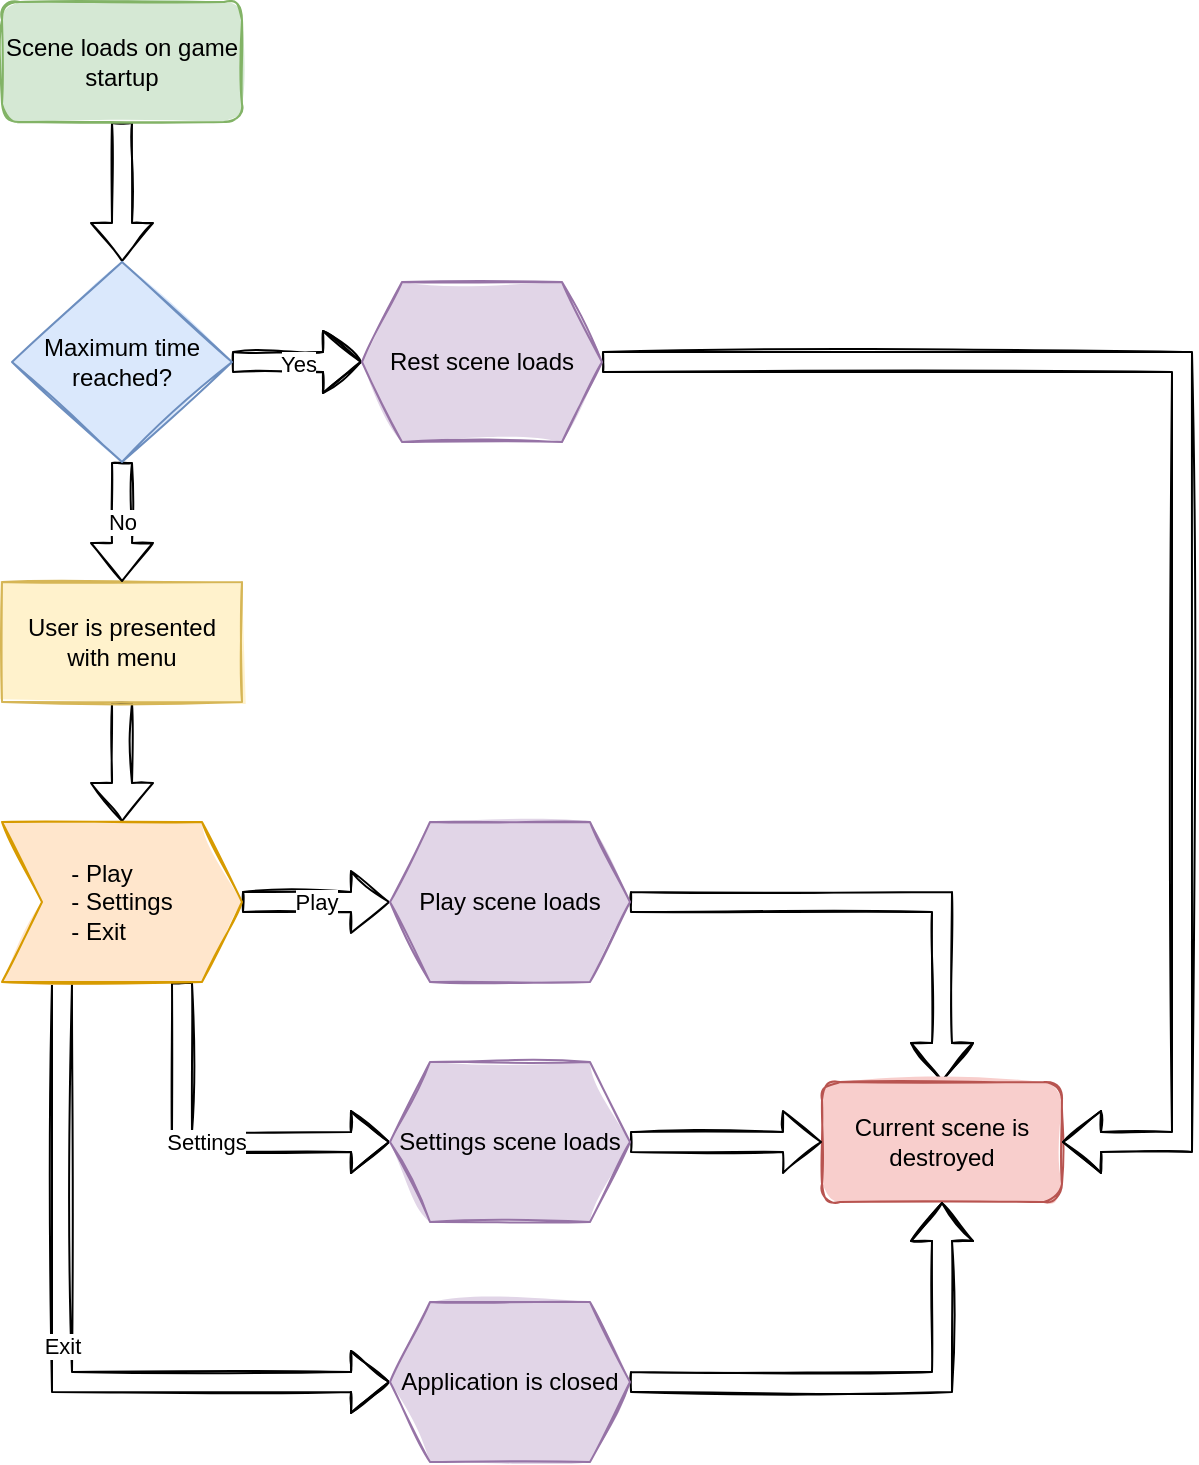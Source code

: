 <mxfile version="15.9.6" type="github">
  <diagram id="o_-JVSorGUq8rQS-DgG7" name="Page-1">
    <mxGraphModel dx="870" dy="626" grid="1" gridSize="10" guides="1" tooltips="1" connect="1" arrows="1" fold="1" page="1" pageScale="1" pageWidth="827" pageHeight="1169" math="0" shadow="0">
      <root>
        <mxCell id="0" />
        <mxCell id="1" parent="0" />
        <mxCell id="QEYlbFbl1b5BMHYswca5-19" style="edgeStyle=orthogonalEdgeStyle;shape=flexArrow;rounded=0;sketch=1;orthogonalLoop=1;jettySize=auto;html=1;exitX=0.5;exitY=1;exitDx=0;exitDy=0;entryX=0.5;entryY=0;entryDx=0;entryDy=0;" edge="1" parent="1" source="ipaL6n43P8oaSK_bz6wS-1" target="QEYlbFbl1b5BMHYswca5-18">
          <mxGeometry relative="1" as="geometry" />
        </mxCell>
        <mxCell id="ipaL6n43P8oaSK_bz6wS-1" value="Scene loads on game startup" style="rounded=1;whiteSpace=wrap;html=1;fillColor=#d5e8d4;strokeColor=#82b366;sketch=1;fillStyle=solid;" parent="1" vertex="1">
          <mxGeometry x="100" y="40" width="120" height="60" as="geometry" />
        </mxCell>
        <mxCell id="ipaL6n43P8oaSK_bz6wS-9" value="" style="edgeStyle=orthogonalEdgeStyle;shape=flexArrow;rounded=0;sketch=1;orthogonalLoop=1;jettySize=auto;html=1;strokeColor=default;entryX=0.5;entryY=0;entryDx=0;entryDy=0;" parent="1" source="ipaL6n43P8oaSK_bz6wS-6" target="QEYlbFbl1b5BMHYswca5-6" edge="1">
          <mxGeometry relative="1" as="geometry">
            <mxPoint x="160" y="450" as="targetPoint" />
          </mxGeometry>
        </mxCell>
        <mxCell id="ipaL6n43P8oaSK_bz6wS-6" value="User is presented with menu" style="rounded=0;whiteSpace=wrap;html=1;sketch=1;fillStyle=solid;fillColor=#fff2cc;strokeColor=#d6b656;" parent="1" vertex="1">
          <mxGeometry x="100" y="330" width="120" height="60" as="geometry" />
        </mxCell>
        <mxCell id="QEYlbFbl1b5BMHYswca5-8" value="Play" style="edgeStyle=orthogonalEdgeStyle;rounded=0;orthogonalLoop=1;jettySize=auto;html=1;exitX=1;exitY=0.5;exitDx=0;exitDy=0;entryX=0;entryY=0.5;entryDx=0;entryDy=0;shape=flexArrow;sketch=1;" edge="1" parent="1" source="QEYlbFbl1b5BMHYswca5-6" target="QEYlbFbl1b5BMHYswca5-7">
          <mxGeometry relative="1" as="geometry" />
        </mxCell>
        <mxCell id="QEYlbFbl1b5BMHYswca5-11" value="Settings" style="edgeStyle=orthogonalEdgeStyle;shape=flexArrow;rounded=0;sketch=1;orthogonalLoop=1;jettySize=auto;html=1;exitX=0.75;exitY=1;exitDx=0;exitDy=0;entryX=0;entryY=0.5;entryDx=0;entryDy=0;" edge="1" parent="1" source="QEYlbFbl1b5BMHYswca5-6" target="QEYlbFbl1b5BMHYswca5-12">
          <mxGeometry relative="1" as="geometry">
            <mxPoint x="260" y="650" as="targetPoint" />
          </mxGeometry>
        </mxCell>
        <mxCell id="QEYlbFbl1b5BMHYswca5-14" value="Exit" style="edgeStyle=orthogonalEdgeStyle;shape=flexArrow;rounded=0;sketch=1;orthogonalLoop=1;jettySize=auto;html=1;exitX=0.25;exitY=1;exitDx=0;exitDy=0;entryX=0;entryY=0.5;entryDx=0;entryDy=0;" edge="1" parent="1" source="QEYlbFbl1b5BMHYswca5-6" target="QEYlbFbl1b5BMHYswca5-15">
          <mxGeometry relative="1" as="geometry">
            <mxPoint x="190" y="710" as="targetPoint" />
          </mxGeometry>
        </mxCell>
        <mxCell id="QEYlbFbl1b5BMHYswca5-6" value="&lt;div style=&quot;text-align: left&quot;&gt;&lt;span&gt;- Play&lt;/span&gt;&lt;br&gt;&lt;span&gt;- Settings&lt;/span&gt;&lt;br&gt;&lt;span&gt;- Exit&lt;/span&gt;&lt;br&gt;&lt;/div&gt;" style="shape=step;perimeter=stepPerimeter;whiteSpace=wrap;html=1;fixedSize=1;sketch=1;fillStyle=solid;fillColor=#ffe6cc;strokeColor=#d79b00;" vertex="1" parent="1">
          <mxGeometry x="100" y="450" width="120" height="80" as="geometry" />
        </mxCell>
        <mxCell id="QEYlbFbl1b5BMHYswca5-10" style="edgeStyle=orthogonalEdgeStyle;shape=flexArrow;rounded=0;sketch=1;orthogonalLoop=1;jettySize=auto;html=1;exitX=1;exitY=0.5;exitDx=0;exitDy=0;entryX=0.5;entryY=0;entryDx=0;entryDy=0;" edge="1" parent="1" source="QEYlbFbl1b5BMHYswca5-7" target="QEYlbFbl1b5BMHYswca5-9">
          <mxGeometry relative="1" as="geometry" />
        </mxCell>
        <mxCell id="QEYlbFbl1b5BMHYswca5-7" value="Play scene loads" style="shape=hexagon;perimeter=hexagonPerimeter2;whiteSpace=wrap;html=1;fixedSize=1;sketch=1;fillStyle=solid;fillColor=#e1d5e7;strokeColor=#9673a6;" vertex="1" parent="1">
          <mxGeometry x="294" y="450" width="120" height="80" as="geometry" />
        </mxCell>
        <mxCell id="QEYlbFbl1b5BMHYswca5-9" value="Current scene is destroyed" style="rounded=1;whiteSpace=wrap;html=1;fillColor=#f8cecc;strokeColor=#b85450;sketch=1;fillStyle=solid;" vertex="1" parent="1">
          <mxGeometry x="510" y="580" width="120" height="60" as="geometry" />
        </mxCell>
        <mxCell id="QEYlbFbl1b5BMHYswca5-13" style="edgeStyle=orthogonalEdgeStyle;shape=flexArrow;rounded=0;sketch=1;orthogonalLoop=1;jettySize=auto;html=1;exitX=1;exitY=0.5;exitDx=0;exitDy=0;entryX=0;entryY=0.5;entryDx=0;entryDy=0;" edge="1" parent="1" source="QEYlbFbl1b5BMHYswca5-12" target="QEYlbFbl1b5BMHYswca5-9">
          <mxGeometry relative="1" as="geometry" />
        </mxCell>
        <mxCell id="QEYlbFbl1b5BMHYswca5-12" value="Settings scene loads" style="shape=hexagon;perimeter=hexagonPerimeter2;whiteSpace=wrap;html=1;fixedSize=1;sketch=1;fillStyle=solid;fillColor=#e1d5e7;strokeColor=#9673a6;" vertex="1" parent="1">
          <mxGeometry x="294" y="570" width="120" height="80" as="geometry" />
        </mxCell>
        <mxCell id="QEYlbFbl1b5BMHYswca5-17" style="edgeStyle=orthogonalEdgeStyle;shape=flexArrow;rounded=0;sketch=1;orthogonalLoop=1;jettySize=auto;html=1;exitX=1;exitY=0.5;exitDx=0;exitDy=0;entryX=0.5;entryY=1;entryDx=0;entryDy=0;" edge="1" parent="1" source="QEYlbFbl1b5BMHYswca5-15" target="QEYlbFbl1b5BMHYswca5-9">
          <mxGeometry relative="1" as="geometry" />
        </mxCell>
        <mxCell id="QEYlbFbl1b5BMHYswca5-15" value="Application is closed" style="shape=hexagon;perimeter=hexagonPerimeter2;whiteSpace=wrap;html=1;fixedSize=1;sketch=1;fillStyle=solid;fillColor=#e1d5e7;strokeColor=#9673a6;" vertex="1" parent="1">
          <mxGeometry x="294" y="690" width="120" height="80" as="geometry" />
        </mxCell>
        <mxCell id="QEYlbFbl1b5BMHYswca5-20" value="No" style="edgeStyle=orthogonalEdgeStyle;shape=flexArrow;rounded=0;sketch=1;orthogonalLoop=1;jettySize=auto;html=1;exitX=0.5;exitY=1;exitDx=0;exitDy=0;entryX=0.5;entryY=0;entryDx=0;entryDy=0;" edge="1" parent="1" source="QEYlbFbl1b5BMHYswca5-18" target="ipaL6n43P8oaSK_bz6wS-6">
          <mxGeometry relative="1" as="geometry" />
        </mxCell>
        <mxCell id="QEYlbFbl1b5BMHYswca5-21" value="Yes" style="edgeStyle=orthogonalEdgeStyle;shape=flexArrow;rounded=0;sketch=1;orthogonalLoop=1;jettySize=auto;html=1;exitX=1;exitY=0.5;exitDx=0;exitDy=0;" edge="1" parent="1" source="QEYlbFbl1b5BMHYswca5-18">
          <mxGeometry relative="1" as="geometry">
            <mxPoint x="280" y="220" as="targetPoint" />
          </mxGeometry>
        </mxCell>
        <mxCell id="QEYlbFbl1b5BMHYswca5-18" value="Maximum time reached?" style="rhombus;whiteSpace=wrap;html=1;fillColor=#dae8fc;strokeColor=#6c8ebf;rounded=0;sketch=1;fillStyle=solid;" vertex="1" parent="1">
          <mxGeometry x="105" y="170" width="110" height="100" as="geometry" />
        </mxCell>
        <mxCell id="QEYlbFbl1b5BMHYswca5-23" style="edgeStyle=orthogonalEdgeStyle;shape=flexArrow;rounded=0;sketch=1;orthogonalLoop=1;jettySize=auto;html=1;exitX=1;exitY=0.5;exitDx=0;exitDy=0;entryX=1;entryY=0.5;entryDx=0;entryDy=0;" edge="1" parent="1" source="QEYlbFbl1b5BMHYswca5-22" target="QEYlbFbl1b5BMHYswca5-9">
          <mxGeometry relative="1" as="geometry">
            <Array as="points">
              <mxPoint x="690" y="220" />
              <mxPoint x="690" y="610" />
            </Array>
          </mxGeometry>
        </mxCell>
        <mxCell id="QEYlbFbl1b5BMHYswca5-22" value="Rest scene loads" style="shape=hexagon;perimeter=hexagonPerimeter2;whiteSpace=wrap;html=1;fixedSize=1;sketch=1;fillStyle=solid;fillColor=#e1d5e7;strokeColor=#9673a6;" vertex="1" parent="1">
          <mxGeometry x="280" y="180" width="120" height="80" as="geometry" />
        </mxCell>
      </root>
    </mxGraphModel>
  </diagram>
</mxfile>
